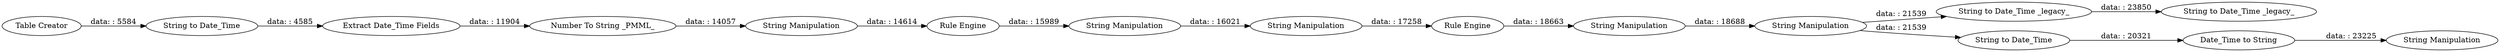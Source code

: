 digraph {
	"1627527000223137627_1" [label="Table Creator"]
	"1627527000223137627_1641" [label="Extract Date_Time Fields"]
	"1627527000223137627_9" [label="String Manipulation"]
	"1627527000223137627_15" [label="String to Date_Time _legacy_"]
	"1627527000223137627_10" [label="String Manipulation"]
	"1627527000223137627_7" [label="String Manipulation"]
	"1627527000223137627_12" [label="String Manipulation"]
	"1627527000223137627_14" [label="String to Date_Time _legacy_"]
	"1627527000223137627_11" [label="Rule Engine"]
	"1627527000223137627_6" [label="Rule Engine"]
	"1627527000223137627_13" [label="String to Date_Time"]
	"1627527000223137627_2" [label="String to Date_Time"]
	"1627527000223137627_18" [label="Date_Time to String"]
	"1627527000223137627_17" [label="Number To String _PMML_"]
	"1627527000223137627_19" [label="String Manipulation"]
	"1627527000223137627_8" [label="String Manipulation"]
	"1627527000223137627_10" -> "1627527000223137627_11" [label="data: : 17258"]
	"1627527000223137627_18" -> "1627527000223137627_19" [label="data: : 23225"]
	"1627527000223137627_11" -> "1627527000223137627_12" [label="data: : 18663"]
	"1627527000223137627_8" -> "1627527000223137627_10" [label="data: : 16021"]
	"1627527000223137627_12" -> "1627527000223137627_9" [label="data: : 18688"]
	"1627527000223137627_6" -> "1627527000223137627_8" [label="data: : 15989"]
	"1627527000223137627_1" -> "1627527000223137627_2" [label="data: : 5584"]
	"1627527000223137627_17" -> "1627527000223137627_7" [label="data: : 14057"]
	"1627527000223137627_7" -> "1627527000223137627_6" [label="data: : 14614"]
	"1627527000223137627_9" -> "1627527000223137627_14" [label="data: : 21539"]
	"1627527000223137627_14" -> "1627527000223137627_15" [label="data: : 23850"]
	"1627527000223137627_13" -> "1627527000223137627_18" [label="data: : 20321"]
	"1627527000223137627_1641" -> "1627527000223137627_17" [label="data: : 11904"]
	"1627527000223137627_9" -> "1627527000223137627_13" [label="data: : 21539"]
	"1627527000223137627_2" -> "1627527000223137627_1641" [label="data: : 4585"]
	rankdir=LR
}
